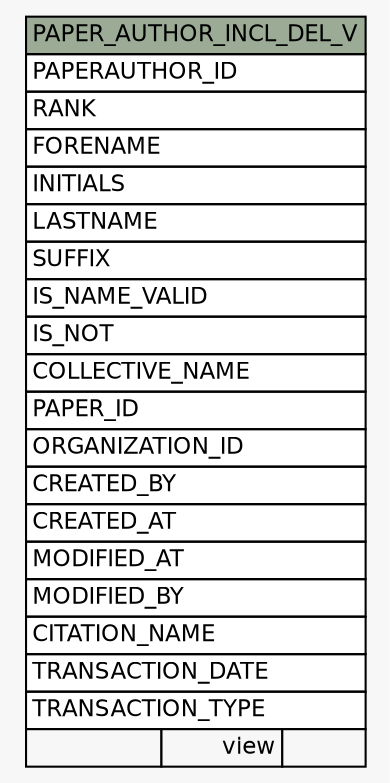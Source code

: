 // dot 2.38.0 on Windows 10 10.0
// SchemaSpy rev Unknown
digraph "PAPER_AUTHOR_INCL_DEL_V" {
  graph [
    rankdir="RL"
    bgcolor="#f7f7f7"
    nodesep="0.18"
    ranksep="0.46"
    fontname="Helvetica"
    fontsize="11"
  ];
  node [
    fontname="Helvetica"
    fontsize="11"
    shape="plaintext"
  ];
  edge [
    arrowsize="0.8"
  ];
  "PAPER_AUTHOR_INCL_DEL_V" [
    label=<
    <TABLE BORDER="0" CELLBORDER="1" CELLSPACING="0" BGCOLOR="#ffffff">
      <TR><TD COLSPAN="3" BGCOLOR="#9bab96" ALIGN="CENTER">PAPER_AUTHOR_INCL_DEL_V</TD></TR>
      <TR><TD PORT="PAPERAUTHOR_ID" COLSPAN="3" ALIGN="LEFT">PAPERAUTHOR_ID</TD></TR>
      <TR><TD PORT="RANK" COLSPAN="3" ALIGN="LEFT">RANK</TD></TR>
      <TR><TD PORT="FORENAME" COLSPAN="3" ALIGN="LEFT">FORENAME</TD></TR>
      <TR><TD PORT="INITIALS" COLSPAN="3" ALIGN="LEFT">INITIALS</TD></TR>
      <TR><TD PORT="LASTNAME" COLSPAN="3" ALIGN="LEFT">LASTNAME</TD></TR>
      <TR><TD PORT="SUFFIX" COLSPAN="3" ALIGN="LEFT">SUFFIX</TD></TR>
      <TR><TD PORT="IS_NAME_VALID" COLSPAN="3" ALIGN="LEFT">IS_NAME_VALID</TD></TR>
      <TR><TD PORT="IS_NOT" COLSPAN="3" ALIGN="LEFT">IS_NOT</TD></TR>
      <TR><TD PORT="COLLECTIVE_NAME" COLSPAN="3" ALIGN="LEFT">COLLECTIVE_NAME</TD></TR>
      <TR><TD PORT="PAPER_ID" COLSPAN="3" ALIGN="LEFT">PAPER_ID</TD></TR>
      <TR><TD PORT="ORGANIZATION_ID" COLSPAN="3" ALIGN="LEFT">ORGANIZATION_ID</TD></TR>
      <TR><TD PORT="CREATED_BY" COLSPAN="3" ALIGN="LEFT">CREATED_BY</TD></TR>
      <TR><TD PORT="CREATED_AT" COLSPAN="3" ALIGN="LEFT">CREATED_AT</TD></TR>
      <TR><TD PORT="MODIFIED_AT" COLSPAN="3" ALIGN="LEFT">MODIFIED_AT</TD></TR>
      <TR><TD PORT="MODIFIED_BY" COLSPAN="3" ALIGN="LEFT">MODIFIED_BY</TD></TR>
      <TR><TD PORT="CITATION_NAME" COLSPAN="3" ALIGN="LEFT">CITATION_NAME</TD></TR>
      <TR><TD PORT="TRANSACTION_DATE" COLSPAN="3" ALIGN="LEFT">TRANSACTION_DATE</TD></TR>
      <TR><TD PORT="TRANSACTION_TYPE" COLSPAN="3" ALIGN="LEFT">TRANSACTION_TYPE</TD></TR>
      <TR><TD ALIGN="LEFT" BGCOLOR="#f7f7f7">  </TD><TD ALIGN="RIGHT" BGCOLOR="#f7f7f7">view</TD><TD ALIGN="RIGHT" BGCOLOR="#f7f7f7">  </TD></TR>
    </TABLE>>
    URL="tables/PAPER_AUTHOR_INCL_DEL_V.html"
    tooltip="PAPER_AUTHOR_INCL_DEL_V"
  ];
}
